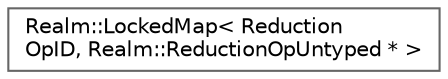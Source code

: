 digraph "Graphical Class Hierarchy"
{
 // LATEX_PDF_SIZE
  bgcolor="transparent";
  edge [fontname=Helvetica,fontsize=10,labelfontname=Helvetica,labelfontsize=10];
  node [fontname=Helvetica,fontsize=10,shape=box,height=0.2,width=0.4];
  rankdir="LR";
  Node0 [id="Node000000",label="Realm::LockedMap\< Reduction\lOpID, Realm::ReductionOpUntyped * \>",height=0.2,width=0.4,color="grey40", fillcolor="white", style="filled",URL="$classRealm_1_1LockedMap.html",tooltip=" "];
}
